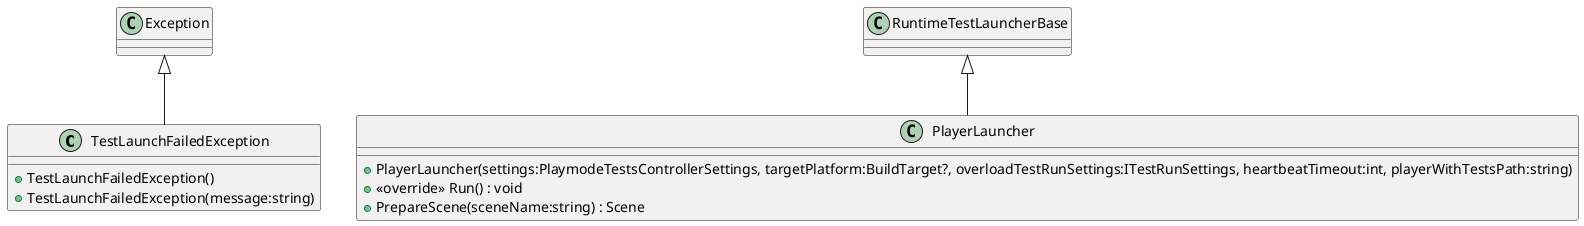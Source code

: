 @startuml
class TestLaunchFailedException {
    + TestLaunchFailedException()
    + TestLaunchFailedException(message:string)
}
class PlayerLauncher {
    + PlayerLauncher(settings:PlaymodeTestsControllerSettings, targetPlatform:BuildTarget?, overloadTestRunSettings:ITestRunSettings, heartbeatTimeout:int, playerWithTestsPath:string)
    + <<override>> Run() : void
    + PrepareScene(sceneName:string) : Scene
}
Exception <|-- TestLaunchFailedException
RuntimeTestLauncherBase <|-- PlayerLauncher
@enduml
